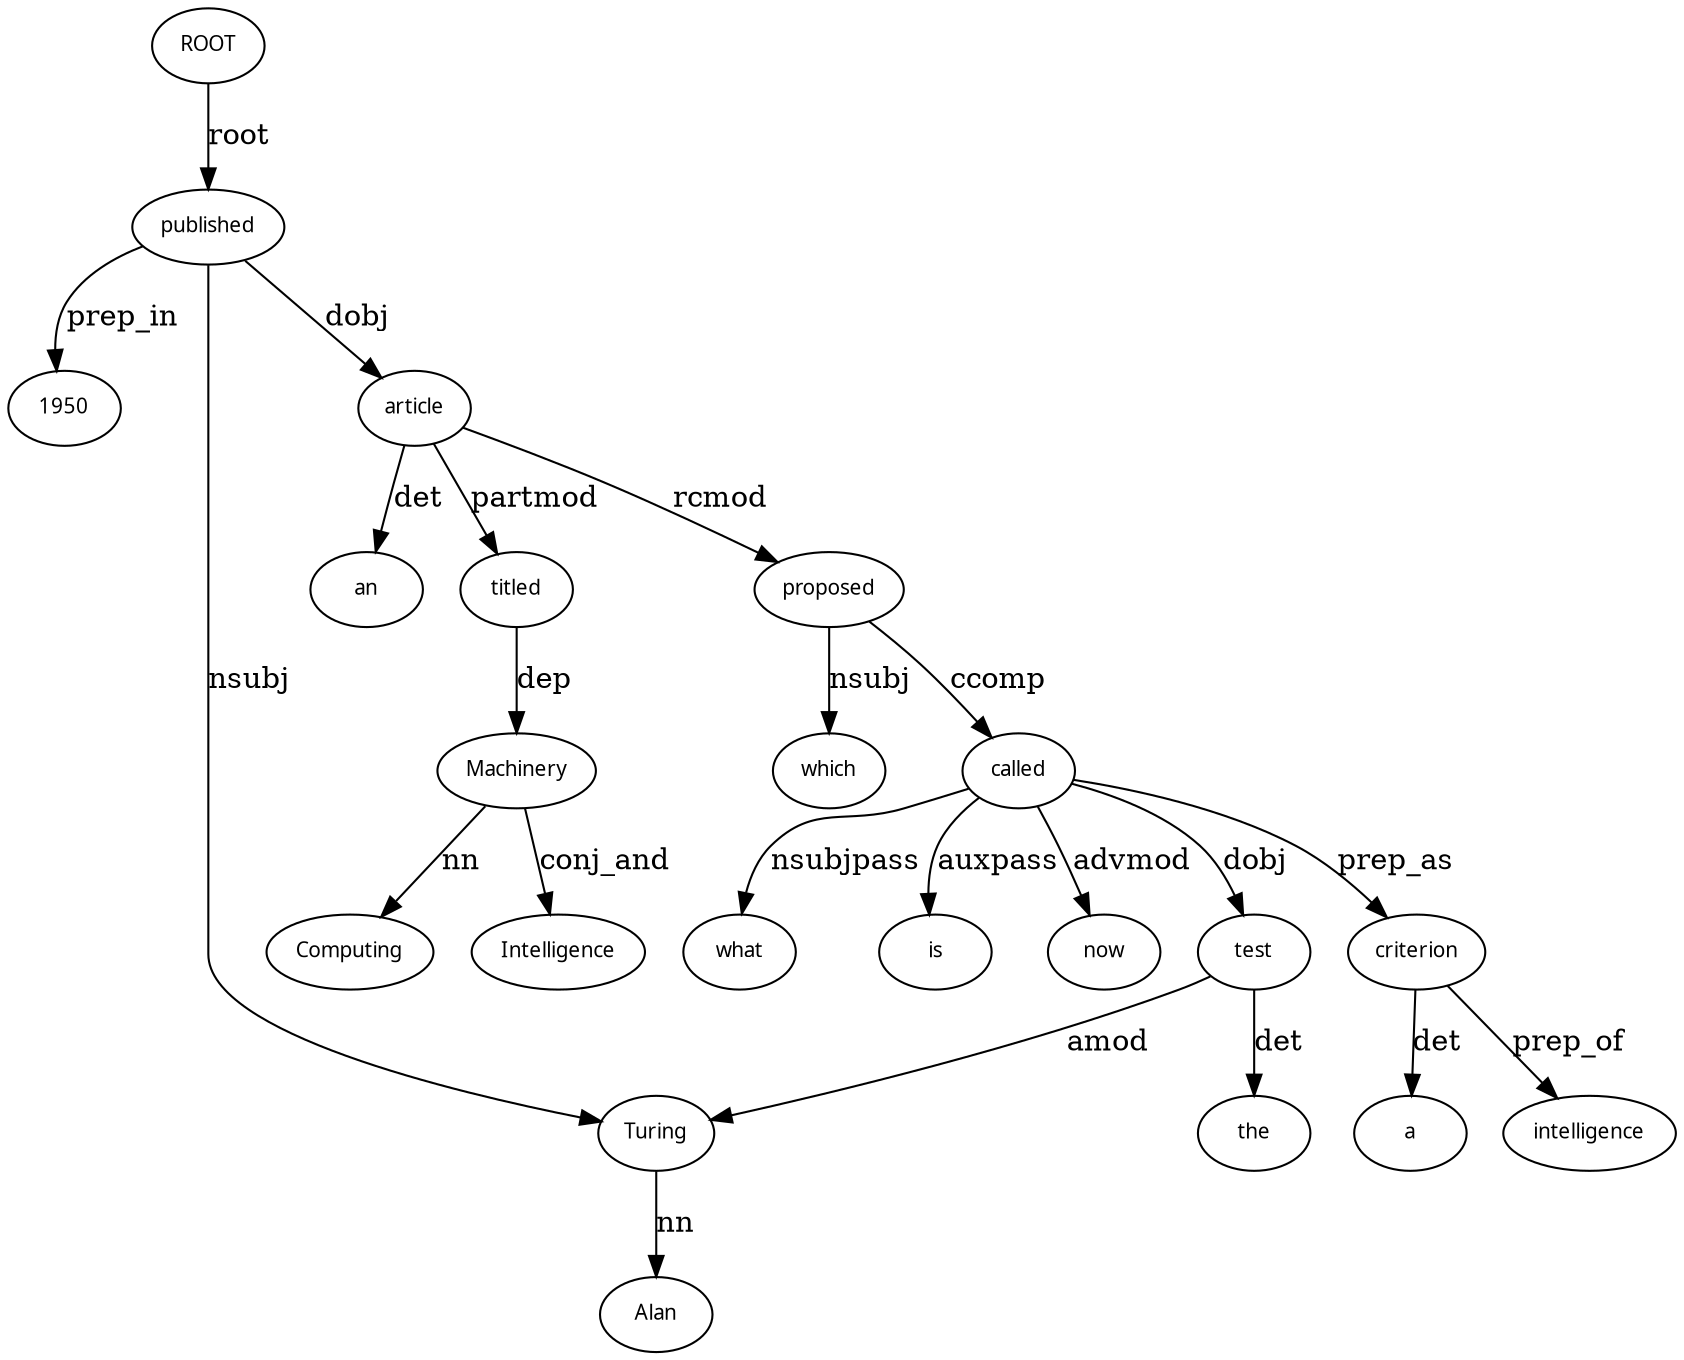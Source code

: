 graph "g" {
        node [fontname="arialuni.ttf", fontsize=10]
          edge [
            dir = forward,               //エッジの矢印を指定する
          ];
          "ROOT" -- "published" [label = "root"];
"published" -- "1950" [label = "prep_in"];
"Turing" -- "Alan" [label = "nn"];
"published" -- "Turing" [label = "nsubj"];
"article" -- "an" [label = "det"];
"published" -- "article" [label = "dobj"];
"article" -- "titled" [label = "partmod"];
"Machinery" -- "Computing" [label = "nn"];
"titled" -- "Machinery" [label = "dep"];
"Machinery" -- "Intelligence" [label = "conj_and"];
"proposed" -- "which" [label = "nsubj"];
"article" -- "proposed" [label = "rcmod"];
"called" -- "what" [label = "nsubjpass"];
"called" -- "is" [label = "auxpass"];
"called" -- "now" [label = "advmod"];
"proposed" -- "called" [label = "ccomp"];
"test" -- "the" [label = "det"];
"test" -- "Turing" [label = "amod"];
"called" -- "test" [label = "dobj"];
"criterion" -- "a" [label = "det"];
"called" -- "criterion" [label = "prep_as"];
"criterion" -- "intelligence" [label = "prep_of"];

        }